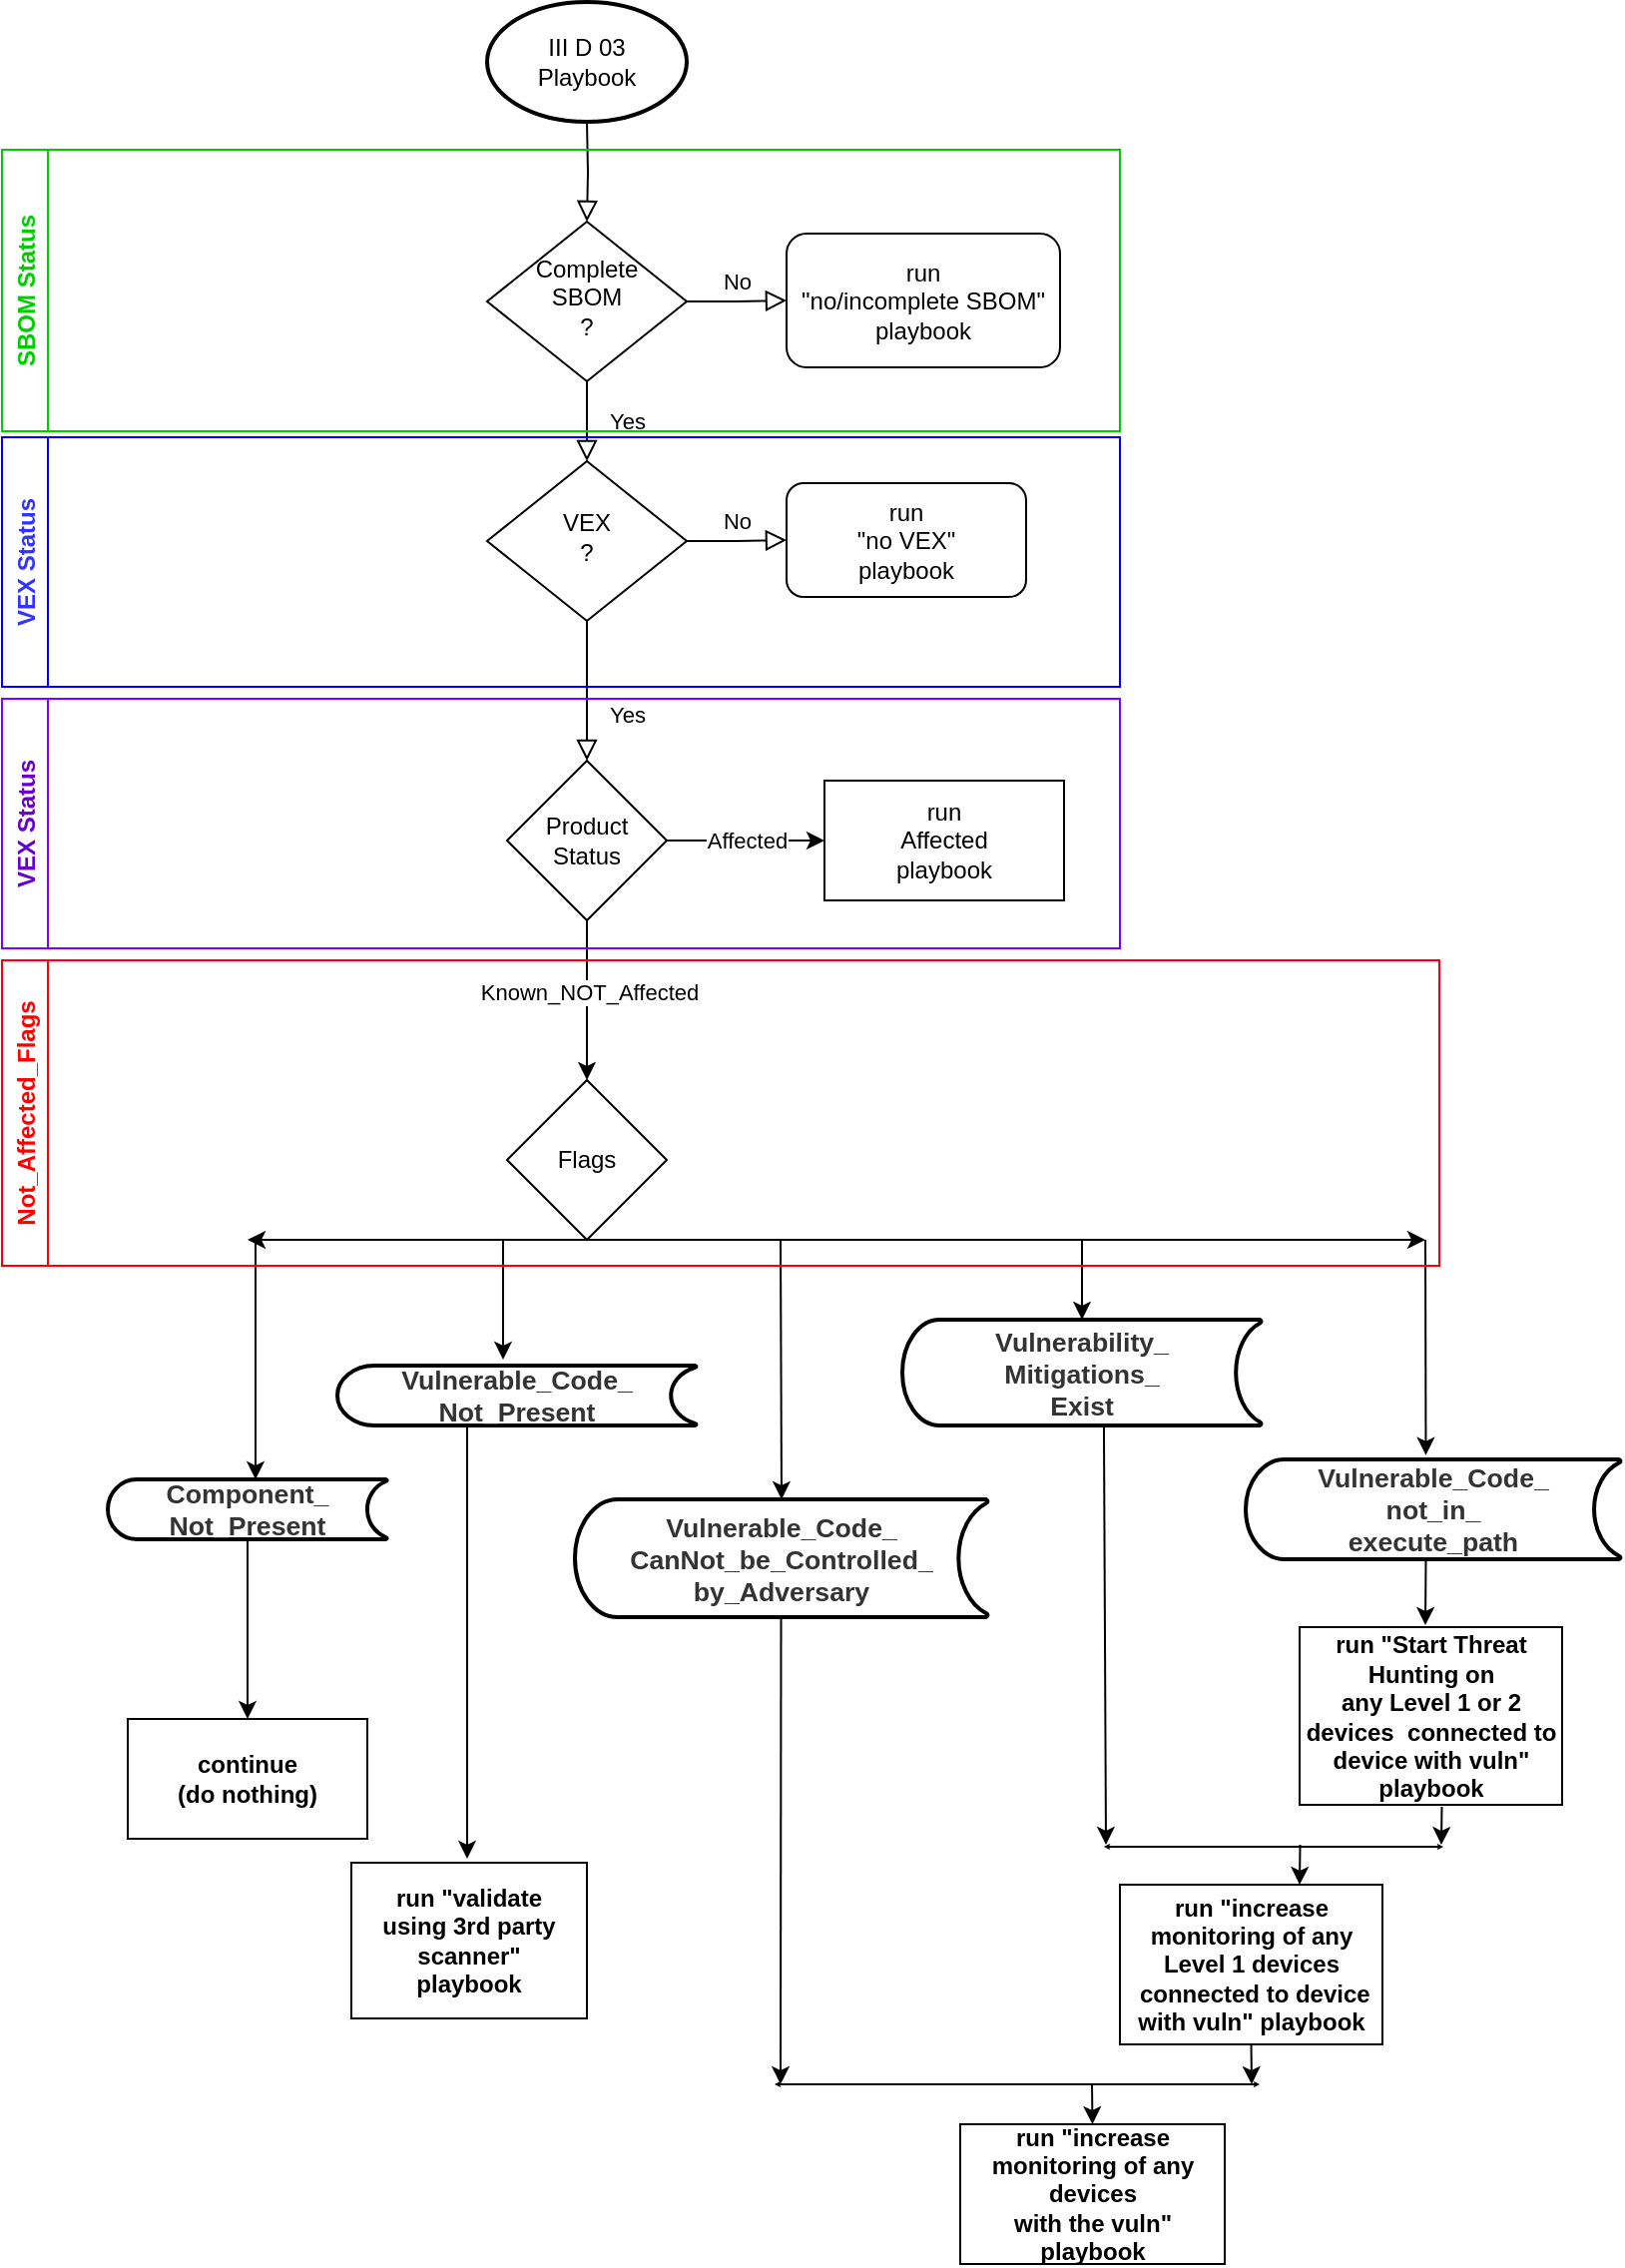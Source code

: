 <mxfile version="16.5.1" type="device"><diagram id="C5RBs43oDa-KdzZeNtuy" name="Page-1"><mxGraphModel dx="1346" dy="604" grid="1" gridSize="10" guides="1" tooltips="1" connect="1" arrows="1" fold="1" page="0" pageScale="1" pageWidth="850" pageHeight="1100" math="0" shadow="0"><root><mxCell id="WIyWlLk6GJQsqaUBKTNV-0"/><mxCell id="WIyWlLk6GJQsqaUBKTNV-1" parent="WIyWlLk6GJQsqaUBKTNV-0"/><mxCell id="WIyWlLk6GJQsqaUBKTNV-2" value="" style="rounded=0;html=1;jettySize=auto;orthogonalLoop=1;fontSize=11;endArrow=block;endFill=0;endSize=8;strokeWidth=1;shadow=0;labelBackgroundColor=none;edgeStyle=orthogonalEdgeStyle;" parent="WIyWlLk6GJQsqaUBKTNV-1" target="WIyWlLk6GJQsqaUBKTNV-6" edge="1"><mxGeometry relative="1" as="geometry"><mxPoint x="243" y="77" as="sourcePoint"/></mxGeometry></mxCell><mxCell id="WIyWlLk6GJQsqaUBKTNV-4" value="Yes" style="rounded=0;html=1;jettySize=auto;orthogonalLoop=1;fontSize=11;endArrow=block;endFill=0;endSize=8;strokeWidth=1;shadow=0;labelBackgroundColor=none;edgeStyle=orthogonalEdgeStyle;" parent="WIyWlLk6GJQsqaUBKTNV-1" source="WIyWlLk6GJQsqaUBKTNV-6" target="WIyWlLk6GJQsqaUBKTNV-10" edge="1"><mxGeometry y="20" relative="1" as="geometry"><mxPoint as="offset"/></mxGeometry></mxCell><mxCell id="WIyWlLk6GJQsqaUBKTNV-5" value="No" style="edgeStyle=orthogonalEdgeStyle;rounded=0;html=1;jettySize=auto;orthogonalLoop=1;fontSize=11;endArrow=block;endFill=0;endSize=8;strokeWidth=1;shadow=0;labelBackgroundColor=none;" parent="WIyWlLk6GJQsqaUBKTNV-1" source="WIyWlLk6GJQsqaUBKTNV-6" target="WIyWlLk6GJQsqaUBKTNV-7" edge="1"><mxGeometry y="10" relative="1" as="geometry"><mxPoint as="offset"/></mxGeometry></mxCell><mxCell id="WIyWlLk6GJQsqaUBKTNV-6" value="Complete&lt;br&gt;SBOM&lt;br&gt;?" style="rhombus;whiteSpace=wrap;html=1;shadow=0;fontFamily=Helvetica;fontSize=12;align=center;strokeWidth=1;spacing=6;spacingTop=-4;" parent="WIyWlLk6GJQsqaUBKTNV-1" vertex="1"><mxGeometry x="193" y="127" width="100" height="80" as="geometry"/></mxCell><mxCell id="WIyWlLk6GJQsqaUBKTNV-7" value="run&lt;br&gt;&quot;no/incomplete SBOM&quot;&lt;br&gt;playbook" style="rounded=1;whiteSpace=wrap;html=1;fontSize=12;glass=0;strokeWidth=1;shadow=0;" parent="WIyWlLk6GJQsqaUBKTNV-1" vertex="1"><mxGeometry x="343" y="133" width="137" height="67" as="geometry"/></mxCell><mxCell id="WIyWlLk6GJQsqaUBKTNV-8" value="Yes" style="rounded=0;html=1;jettySize=auto;orthogonalLoop=1;fontSize=11;endArrow=block;endFill=0;endSize=8;strokeWidth=1;shadow=0;labelBackgroundColor=none;edgeStyle=orthogonalEdgeStyle;entryX=0.5;entryY=0;entryDx=0;entryDy=0;" parent="WIyWlLk6GJQsqaUBKTNV-1" source="WIyWlLk6GJQsqaUBKTNV-10" target="8h5XEPmB6taTW1AwnMyR-0" edge="1"><mxGeometry x="0.333" y="20" relative="1" as="geometry"><mxPoint as="offset"/><mxPoint x="243" y="387" as="targetPoint"/></mxGeometry></mxCell><mxCell id="WIyWlLk6GJQsqaUBKTNV-9" value="No" style="edgeStyle=orthogonalEdgeStyle;rounded=0;html=1;jettySize=auto;orthogonalLoop=1;fontSize=11;endArrow=block;endFill=0;endSize=8;strokeWidth=1;shadow=0;labelBackgroundColor=none;" parent="WIyWlLk6GJQsqaUBKTNV-1" source="WIyWlLk6GJQsqaUBKTNV-10" target="WIyWlLk6GJQsqaUBKTNV-12" edge="1"><mxGeometry y="10" relative="1" as="geometry"><mxPoint as="offset"/></mxGeometry></mxCell><mxCell id="WIyWlLk6GJQsqaUBKTNV-10" value="VEX&lt;br&gt;?" style="rhombus;whiteSpace=wrap;html=1;shadow=0;fontFamily=Helvetica;fontSize=12;align=center;strokeWidth=1;spacing=6;spacingTop=-4;" parent="WIyWlLk6GJQsqaUBKTNV-1" vertex="1"><mxGeometry x="193" y="247" width="100" height="80" as="geometry"/></mxCell><mxCell id="WIyWlLk6GJQsqaUBKTNV-12" value="run &lt;br&gt;&quot;no VEX&quot;&lt;br&gt;playbook" style="rounded=1;whiteSpace=wrap;html=1;fontSize=12;glass=0;strokeWidth=1;shadow=0;" parent="WIyWlLk6GJQsqaUBKTNV-1" vertex="1"><mxGeometry x="343" y="258" width="120" height="57" as="geometry"/></mxCell><mxCell id="8h5XEPmB6taTW1AwnMyR-2" value="Affected" style="edgeStyle=orthogonalEdgeStyle;rounded=0;orthogonalLoop=1;jettySize=auto;html=1;" parent="WIyWlLk6GJQsqaUBKTNV-1" source="8h5XEPmB6taTW1AwnMyR-0" target="8h5XEPmB6taTW1AwnMyR-1" edge="1"><mxGeometry relative="1" as="geometry"/></mxCell><mxCell id="8h5XEPmB6taTW1AwnMyR-4" value="" style="edgeStyle=orthogonalEdgeStyle;rounded=0;orthogonalLoop=1;jettySize=auto;html=1;" parent="WIyWlLk6GJQsqaUBKTNV-1" source="8h5XEPmB6taTW1AwnMyR-0" target="8h5XEPmB6taTW1AwnMyR-3" edge="1"><mxGeometry relative="1" as="geometry"/></mxCell><mxCell id="8h5XEPmB6taTW1AwnMyR-5" value="Known_NOT_Affected" style="edgeLabel;html=1;align=center;verticalAlign=middle;resizable=0;points=[];" parent="8h5XEPmB6taTW1AwnMyR-4" vertex="1" connectable="0"><mxGeometry x="-0.1" y="1" relative="1" as="geometry"><mxPoint as="offset"/></mxGeometry></mxCell><mxCell id="8h5XEPmB6taTW1AwnMyR-0" value="Product&lt;br&gt;Status" style="rhombus;whiteSpace=wrap;html=1;" parent="WIyWlLk6GJQsqaUBKTNV-1" vertex="1"><mxGeometry x="203" y="397" width="80" height="80" as="geometry"/></mxCell><mxCell id="8h5XEPmB6taTW1AwnMyR-1" value="run&lt;br&gt;Affected&lt;br&gt;playbook" style="whiteSpace=wrap;html=1;" parent="WIyWlLk6GJQsqaUBKTNV-1" vertex="1"><mxGeometry x="362" y="407" width="120" height="60" as="geometry"/></mxCell><mxCell id="8h5XEPmB6taTW1AwnMyR-3" value="Flags" style="rhombus;whiteSpace=wrap;html=1;" parent="WIyWlLk6GJQsqaUBKTNV-1" vertex="1"><mxGeometry x="203" y="557" width="80" height="80" as="geometry"/></mxCell><mxCell id="8h5XEPmB6taTW1AwnMyR-6" value="" style="endArrow=classic;startArrow=classic;html=1;rounded=0;" parent="WIyWlLk6GJQsqaUBKTNV-1" edge="1"><mxGeometry width="50" height="50" relative="1" as="geometry"><mxPoint x="73" y="637" as="sourcePoint"/><mxPoint x="663" y="637" as="targetPoint"/></mxGeometry></mxCell><mxCell id="8h5XEPmB6taTW1AwnMyR-7" value="&lt;span&gt;III D 03&lt;/span&gt;&lt;br&gt;&lt;span&gt;Playbook&lt;/span&gt;" style="strokeWidth=2;html=1;shape=mxgraph.flowchart.start_1;whiteSpace=wrap;" parent="WIyWlLk6GJQsqaUBKTNV-1" vertex="1"><mxGeometry x="193" y="17" width="100" height="60" as="geometry"/></mxCell><mxCell id="8h5XEPmB6taTW1AwnMyR-9" value="" style="endArrow=classic;html=1;rounded=0;" parent="WIyWlLk6GJQsqaUBKTNV-1" edge="1"><mxGeometry width="50" height="50" relative="1" as="geometry"><mxPoint x="77" y="637" as="sourcePoint"/><mxPoint x="77" y="757" as="targetPoint"/></mxGeometry></mxCell><mxCell id="8h5XEPmB6taTW1AwnMyR-10" value="&lt;span style=&quot;color: rgb(51 , 51 , 51) ; font-size: 13.333px ; font-weight: 700&quot;&gt;Component_&lt;br&gt;Not_Present&lt;/span&gt;" style="strokeWidth=2;html=1;shape=mxgraph.flowchart.stored_data;whiteSpace=wrap;" parent="WIyWlLk6GJQsqaUBKTNV-1" vertex="1"><mxGeometry x="3" y="757" width="140" height="30" as="geometry"/></mxCell><mxCell id="8h5XEPmB6taTW1AwnMyR-11" value="&lt;span style=&quot;color: rgb(51 , 51 , 51) ; font-size: 13.333px ; font-weight: 700&quot;&gt;Vulnerable_Code_&lt;br&gt;Not_Present&lt;/span&gt;" style="strokeWidth=2;html=1;shape=mxgraph.flowchart.stored_data;whiteSpace=wrap;" parent="WIyWlLk6GJQsqaUBKTNV-1" vertex="1"><mxGeometry x="118" y="700" width="180" height="30" as="geometry"/></mxCell><mxCell id="8h5XEPmB6taTW1AwnMyR-12" value="&lt;span style=&quot;color: rgb(51 , 51 , 51) ; font-size: 13.333px ; font-weight: 700&quot;&gt;Vulnerable_Code_&lt;br&gt;CanNot_be_Controlled_&lt;br&gt;by_Adversary&lt;br&gt;&lt;/span&gt;" style="strokeWidth=2;html=1;shape=mxgraph.flowchart.stored_data;whiteSpace=wrap;" parent="WIyWlLk6GJQsqaUBKTNV-1" vertex="1"><mxGeometry x="237" y="767" width="207" height="59" as="geometry"/></mxCell><mxCell id="8h5XEPmB6taTW1AwnMyR-13" value="" style="endArrow=classic;html=1;rounded=0;" parent="WIyWlLk6GJQsqaUBKTNV-1" edge="1"><mxGeometry width="50" height="50" relative="1" as="geometry"><mxPoint x="201" y="637" as="sourcePoint"/><mxPoint x="201" y="697" as="targetPoint"/></mxGeometry></mxCell><mxCell id="8h5XEPmB6taTW1AwnMyR-14" value="&lt;span style=&quot;color: rgb(51 , 51 , 51) ; font-size: 13.333px ; font-weight: 700&quot;&gt;Vulnerability_&lt;br&gt;Mitigations_&lt;br&gt;Exist&lt;br&gt;&lt;/span&gt;" style="strokeWidth=2;html=1;shape=mxgraph.flowchart.stored_data;whiteSpace=wrap;" parent="WIyWlLk6GJQsqaUBKTNV-1" vertex="1"><mxGeometry x="401" y="677" width="180" height="53" as="geometry"/></mxCell><mxCell id="8h5XEPmB6taTW1AwnMyR-15" value="&lt;span style=&quot;color: rgb(51 , 51 , 51) ; font-size: 13.333px ; font-weight: 700&quot;&gt;Vulnerable_Code_&lt;br&gt;not_in_&lt;br&gt;execute_path&lt;br&gt;&lt;/span&gt;" style="strokeWidth=2;html=1;shape=mxgraph.flowchart.stored_data;whiteSpace=wrap;" parent="WIyWlLk6GJQsqaUBKTNV-1" vertex="1"><mxGeometry x="573" y="747" width="188" height="50" as="geometry"/></mxCell><mxCell id="8h5XEPmB6taTW1AwnMyR-16" value="" style="endArrow=classic;html=1;rounded=0;entryX=0.5;entryY=0;entryDx=0;entryDy=0;entryPerimeter=0;" parent="WIyWlLk6GJQsqaUBKTNV-1" target="8h5XEPmB6taTW1AwnMyR-12" edge="1"><mxGeometry width="50" height="50" relative="1" as="geometry"><mxPoint x="340" y="637" as="sourcePoint"/><mxPoint x="340" y="757" as="targetPoint"/></mxGeometry></mxCell><mxCell id="8h5XEPmB6taTW1AwnMyR-17" value="" style="endArrow=classic;html=1;rounded=0;entryX=0.5;entryY=0;entryDx=0;entryDy=0;entryPerimeter=0;" parent="WIyWlLk6GJQsqaUBKTNV-1" target="8h5XEPmB6taTW1AwnMyR-14" edge="1"><mxGeometry width="50" height="50" relative="1" as="geometry"><mxPoint x="491" y="637" as="sourcePoint"/><mxPoint x="350" y="707" as="targetPoint"/></mxGeometry></mxCell><mxCell id="8h5XEPmB6taTW1AwnMyR-18" value="" style="endArrow=classic;html=1;rounded=0;entryX=0.48;entryY=-0.043;entryDx=0;entryDy=0;entryPerimeter=0;" parent="WIyWlLk6GJQsqaUBKTNV-1" target="8h5XEPmB6taTW1AwnMyR-15" edge="1"><mxGeometry width="50" height="50" relative="1" as="geometry"><mxPoint x="663" y="637" as="sourcePoint"/><mxPoint x="663" y="740" as="targetPoint"/></mxGeometry></mxCell><mxCell id="8h5XEPmB6taTW1AwnMyR-22" value="" style="endArrow=classic;html=1;rounded=0;exitX=0.5;exitY=1;exitDx=0;exitDy=0;exitPerimeter=0;" parent="WIyWlLk6GJQsqaUBKTNV-1" source="8h5XEPmB6taTW1AwnMyR-10" edge="1"><mxGeometry width="50" height="50" relative="1" as="geometry"><mxPoint x="72.5" y="797" as="sourcePoint"/><mxPoint x="73" y="877" as="targetPoint"/></mxGeometry></mxCell><mxCell id="8h5XEPmB6taTW1AwnMyR-24" value="" style="endArrow=classic;html=1;rounded=0;exitX=0.5;exitY=1;exitDx=0;exitDy=0;exitPerimeter=0;" parent="WIyWlLk6GJQsqaUBKTNV-1" edge="1"><mxGeometry width="50" height="50" relative="1" as="geometry"><mxPoint x="183" y="730" as="sourcePoint"/><mxPoint x="183" y="947" as="targetPoint"/></mxGeometry></mxCell><mxCell id="8h5XEPmB6taTW1AwnMyR-25" value="" style="endArrow=classic;html=1;rounded=0;" parent="WIyWlLk6GJQsqaUBKTNV-1" edge="1"><mxGeometry width="50" height="50" relative="1" as="geometry"><mxPoint x="340.25" y="826" as="sourcePoint"/><mxPoint x="340" y="1060" as="targetPoint"/></mxGeometry></mxCell><mxCell id="8h5XEPmB6taTW1AwnMyR-26" value="" style="endArrow=classic;html=1;rounded=0;exitX=0.561;exitY=1;exitDx=0;exitDy=0;exitPerimeter=0;" parent="WIyWlLk6GJQsqaUBKTNV-1" source="8h5XEPmB6taTW1AwnMyR-14" edge="1"><mxGeometry width="50" height="50" relative="1" as="geometry"><mxPoint x="503" y="737" as="sourcePoint"/><mxPoint x="503" y="940" as="targetPoint"/></mxGeometry></mxCell><mxCell id="8h5XEPmB6taTW1AwnMyR-27" value="" style="endArrow=classic;html=1;rounded=0;" parent="WIyWlLk6GJQsqaUBKTNV-1" edge="1"><mxGeometry width="50" height="50" relative="1" as="geometry"><mxPoint x="663.25" y="797" as="sourcePoint"/><mxPoint x="663" y="830" as="targetPoint"/></mxGeometry></mxCell><mxCell id="xIK5Y2jD2cgfAL1WUpKb-0" value="&lt;b&gt;continue&lt;br&gt;(do nothing)&lt;/b&gt;" style="whiteSpace=wrap;html=1;" parent="WIyWlLk6GJQsqaUBKTNV-1" vertex="1"><mxGeometry x="13" y="877" width="120" height="60" as="geometry"/></mxCell><mxCell id="xIK5Y2jD2cgfAL1WUpKb-1" value="&lt;b&gt;run &quot;validate &lt;br&gt;using 3rd party scanner&quot;&lt;br&gt;playbook&lt;br&gt;&lt;/b&gt;" style="whiteSpace=wrap;html=1;" parent="WIyWlLk6GJQsqaUBKTNV-1" vertex="1"><mxGeometry x="125" y="949" width="118" height="78" as="geometry"/></mxCell><mxCell id="xIK5Y2jD2cgfAL1WUpKb-2" value="&lt;b&gt;run &quot;increase monitoring of any Level 1 devices &amp;nbsp;connected to device with vuln&quot; playbook&lt;/b&gt;" style="whiteSpace=wrap;html=1;" parent="WIyWlLk6GJQsqaUBKTNV-1" vertex="1"><mxGeometry x="510" y="960" width="131.5" height="80" as="geometry"/></mxCell><mxCell id="xIK5Y2jD2cgfAL1WUpKb-4" value="&lt;b&gt;run &quot;Start Threat Hunting on &lt;br&gt;any Level 1 or 2 devices &amp;nbsp;connected to device with vuln&quot; playbook&lt;/b&gt;" style="whiteSpace=wrap;html=1;" parent="WIyWlLk6GJQsqaUBKTNV-1" vertex="1"><mxGeometry x="600" y="831" width="131.5" height="89" as="geometry"/></mxCell><mxCell id="xIK5Y2jD2cgfAL1WUpKb-6" value="&lt;b&gt;run &quot;increase monitoring of any devices &lt;br&gt;with the vuln&quot;&lt;br&gt;playbook&lt;br&gt;&lt;/b&gt;" style="whiteSpace=wrap;html=1;" parent="WIyWlLk6GJQsqaUBKTNV-1" vertex="1"><mxGeometry x="430" y="1080" width="132.5" height="70" as="geometry"/></mxCell><mxCell id="xIK5Y2jD2cgfAL1WUpKb-7" value="" style="endArrow=classic;startArrow=classic;html=1;rounded=0;endSize=0;startSize=0;" parent="WIyWlLk6GJQsqaUBKTNV-1" edge="1"><mxGeometry width="50" height="50" relative="1" as="geometry"><mxPoint x="337" y="1060" as="sourcePoint"/><mxPoint x="580" y="1060" as="targetPoint"/></mxGeometry></mxCell><mxCell id="xIK5Y2jD2cgfAL1WUpKb-8" value="" style="endArrow=classic;startArrow=classic;html=1;rounded=0;endSize=0;startSize=0;" parent="WIyWlLk6GJQsqaUBKTNV-1" edge="1"><mxGeometry width="50" height="50" relative="1" as="geometry"><mxPoint x="502" y="941" as="sourcePoint"/><mxPoint x="672" y="941" as="targetPoint"/></mxGeometry></mxCell><mxCell id="xIK5Y2jD2cgfAL1WUpKb-10" value="" style="endArrow=classic;html=1;rounded=0;" parent="WIyWlLk6GJQsqaUBKTNV-1" edge="1"><mxGeometry width="50" height="50" relative="1" as="geometry"><mxPoint x="671.25" y="921" as="sourcePoint"/><mxPoint x="671" y="940" as="targetPoint"/></mxGeometry></mxCell><mxCell id="xIK5Y2jD2cgfAL1WUpKb-11" value="" style="endArrow=classic;html=1;rounded=0;" parent="WIyWlLk6GJQsqaUBKTNV-1" edge="1"><mxGeometry width="50" height="50" relative="1" as="geometry"><mxPoint x="600.25" y="940.0" as="sourcePoint"/><mxPoint x="600" y="960" as="targetPoint"/></mxGeometry></mxCell><mxCell id="xIK5Y2jD2cgfAL1WUpKb-12" value="" style="endArrow=classic;html=1;rounded=0;exitX=0.5;exitY=1;exitDx=0;exitDy=0;" parent="WIyWlLk6GJQsqaUBKTNV-1" source="xIK5Y2jD2cgfAL1WUpKb-2" edge="1"><mxGeometry width="50" height="50" relative="1" as="geometry"><mxPoint x="570" y="1050" as="sourcePoint"/><mxPoint x="576" y="1060" as="targetPoint"/></mxGeometry></mxCell><mxCell id="xIK5Y2jD2cgfAL1WUpKb-13" value="" style="endArrow=classic;html=1;rounded=0;entryX=0.5;entryY=0;entryDx=0;entryDy=0;" parent="WIyWlLk6GJQsqaUBKTNV-1" target="xIK5Y2jD2cgfAL1WUpKb-6" edge="1"><mxGeometry width="50" height="50" relative="1" as="geometry"><mxPoint x="496" y="1060" as="sourcePoint"/><mxPoint x="586" y="1070" as="targetPoint"/></mxGeometry></mxCell><mxCell id="gZArVTKDUQ7Ppqiobmcq-0" value="SBOM Status" style="swimlane;horizontal=0;strokeColor=#00CC00;fontColor=#00CC00;" vertex="1" parent="WIyWlLk6GJQsqaUBKTNV-1"><mxGeometry x="-50" y="91" width="560" height="141" as="geometry"><mxRectangle x="-50" y="89" width="30" height="140" as="alternateBounds"/></mxGeometry></mxCell><mxCell id="gZArVTKDUQ7Ppqiobmcq-1" value="VEX Status" style="swimlane;horizontal=0;strokeColor=#0000FF;fontColor=#3333FF;" vertex="1" parent="WIyWlLk6GJQsqaUBKTNV-1"><mxGeometry x="-50" y="235" width="560" height="125" as="geometry"><mxRectangle x="-50" y="89" width="30" height="140" as="alternateBounds"/></mxGeometry></mxCell><mxCell id="gZArVTKDUQ7Ppqiobmcq-2" value="VEX Status" style="swimlane;horizontal=0;strokeColor=#7F00FF;fontColor=#6600CC;" vertex="1" parent="WIyWlLk6GJQsqaUBKTNV-1"><mxGeometry x="-50" y="366" width="560" height="125" as="geometry"><mxRectangle x="-50" y="89" width="30" height="140" as="alternateBounds"/></mxGeometry></mxCell><mxCell id="gZArVTKDUQ7Ppqiobmcq-3" value="Not_Affected_Flags" style="swimlane;horizontal=0;strokeColor=#FF0000;fontColor=#FF0000;" vertex="1" parent="WIyWlLk6GJQsqaUBKTNV-1"><mxGeometry x="-50" y="497" width="720" height="153" as="geometry"><mxRectangle x="-50" y="89" width="30" height="140" as="alternateBounds"/></mxGeometry></mxCell></root></mxGraphModel></diagram></mxfile>
